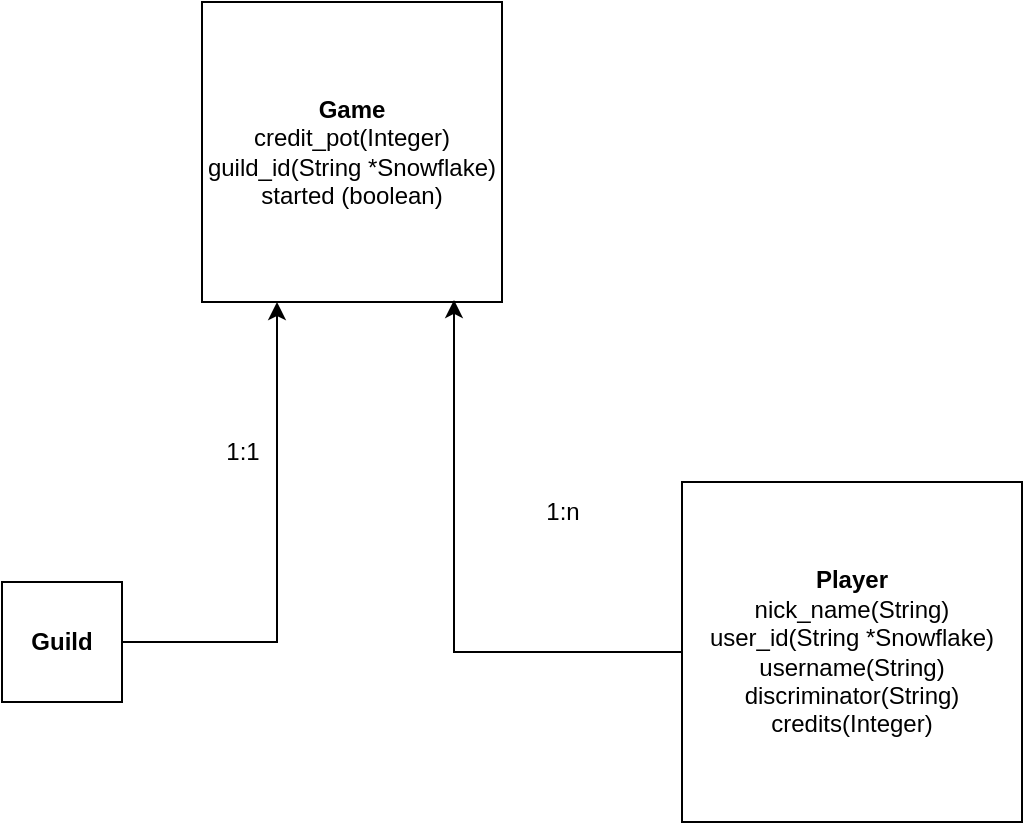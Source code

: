 <mxfile version="21.0.2" type="device"><diagram name="Page-1" id="H_RDVsuacCO8eBloXgXL"><mxGraphModel dx="954" dy="625" grid="1" gridSize="10" guides="1" tooltips="1" connect="1" arrows="1" fold="1" page="1" pageScale="1" pageWidth="850" pageHeight="1100" math="0" shadow="0"><root><mxCell id="0"/><mxCell id="1" parent="0"/><mxCell id="aaKieVK_VqYiLeB92d6D-1" value="&lt;b&gt;Game&lt;/b&gt;&lt;br&gt;credit_pot(Integer)&lt;br&gt;guild_id(String *Snowflake)&lt;br&gt;started (boolean)" style="whiteSpace=wrap;html=1;aspect=fixed;" vertex="1" parent="1"><mxGeometry x="290" y="20" width="150" height="150" as="geometry"/></mxCell><mxCell id="aaKieVK_VqYiLeB92d6D-9" style="edgeStyle=orthogonalEdgeStyle;rounded=0;orthogonalLoop=1;jettySize=auto;html=1;entryX=0.25;entryY=1;entryDx=0;entryDy=0;" edge="1" parent="1" source="aaKieVK_VqYiLeB92d6D-2" target="aaKieVK_VqYiLeB92d6D-1"><mxGeometry relative="1" as="geometry"/></mxCell><mxCell id="aaKieVK_VqYiLeB92d6D-2" value="&lt;b&gt;Guild&lt;/b&gt;" style="whiteSpace=wrap;html=1;aspect=fixed;" vertex="1" parent="1"><mxGeometry x="190" y="310" width="60" height="60" as="geometry"/></mxCell><mxCell id="aaKieVK_VqYiLeB92d6D-6" style="edgeStyle=orthogonalEdgeStyle;rounded=0;orthogonalLoop=1;jettySize=auto;html=1;entryX=0.84;entryY=0.993;entryDx=0;entryDy=0;entryPerimeter=0;" edge="1" parent="1" source="aaKieVK_VqYiLeB92d6D-3" target="aaKieVK_VqYiLeB92d6D-1"><mxGeometry relative="1" as="geometry"/></mxCell><mxCell id="aaKieVK_VqYiLeB92d6D-3" value="&lt;b&gt;Player&lt;/b&gt;&lt;br&gt;nick_name(String)&lt;br&gt;user_id(String *Snowflake)&lt;br&gt;username(String)&lt;br&gt;discriminator(String)&lt;br&gt;credits(Integer)" style="whiteSpace=wrap;html=1;aspect=fixed;" vertex="1" parent="1"><mxGeometry x="530" y="260" width="170" height="170" as="geometry"/></mxCell><mxCell id="aaKieVK_VqYiLeB92d6D-5" value="1:1" style="text;html=1;align=center;verticalAlign=middle;resizable=0;points=[];autosize=1;strokeColor=none;fillColor=none;" vertex="1" parent="1"><mxGeometry x="290" y="230" width="40" height="30" as="geometry"/></mxCell><mxCell id="aaKieVK_VqYiLeB92d6D-7" value="1:n" style="text;html=1;align=center;verticalAlign=middle;resizable=0;points=[];autosize=1;strokeColor=none;fillColor=none;" vertex="1" parent="1"><mxGeometry x="450" y="260" width="40" height="30" as="geometry"/></mxCell></root></mxGraphModel></diagram></mxfile>